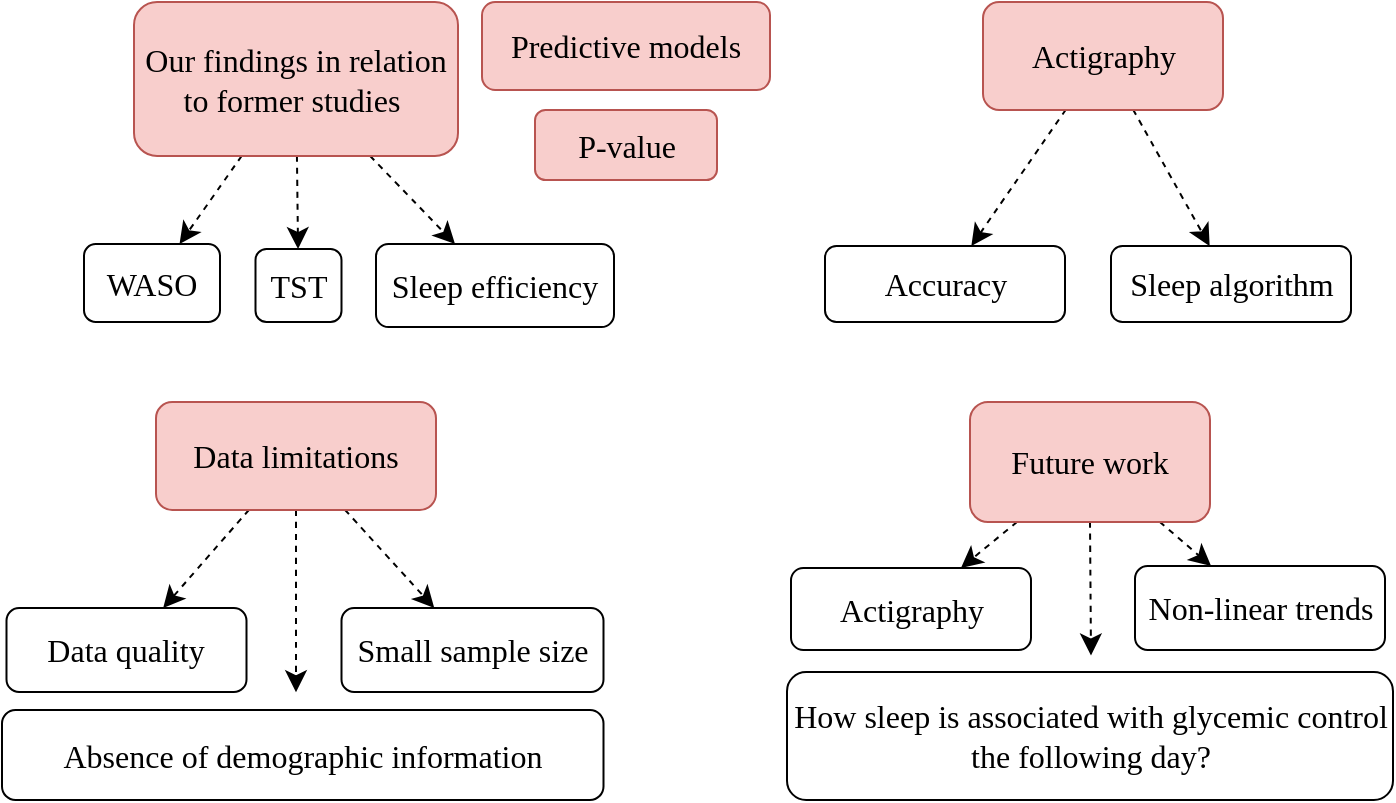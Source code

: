 <mxfile version="22.1.11" type="github" pages="2">
  <diagram name="Side-1" id="QgZ3mO8IjjAFcuNQ8Tus">
    <mxGraphModel dx="1687" dy="1347" grid="0" gridSize="10" guides="1" tooltips="1" connect="1" arrows="1" fold="1" page="0" pageScale="1" pageWidth="827" pageHeight="1169" math="0" shadow="0">
      <root>
        <mxCell id="0" />
        <mxCell id="1" parent="0" />
        <mxCell id="4bFlqd4fvtefUUmcUjgp-6" value="" style="edgeStyle=none;curved=1;rounded=0;orthogonalLoop=1;jettySize=auto;html=1;fontSize=12;startSize=8;endSize=8;dashed=1;fontFamily=Times New Roman;" edge="1" parent="1" source="4bFlqd4fvtefUUmcUjgp-1" target="4bFlqd4fvtefUUmcUjgp-5">
          <mxGeometry relative="1" as="geometry" />
        </mxCell>
        <mxCell id="4bFlqd4fvtefUUmcUjgp-8" value="" style="edgeStyle=none;curved=1;rounded=0;orthogonalLoop=1;jettySize=auto;html=1;fontSize=12;startSize=8;endSize=8;dashed=1;fontFamily=Times New Roman;" edge="1" parent="1" source="4bFlqd4fvtefUUmcUjgp-1" target="4bFlqd4fvtefUUmcUjgp-7">
          <mxGeometry relative="1" as="geometry" />
        </mxCell>
        <mxCell id="4bFlqd4fvtefUUmcUjgp-11" value="" style="edgeStyle=none;curved=1;rounded=0;orthogonalLoop=1;jettySize=auto;html=1;fontSize=12;startSize=8;endSize=8;dashed=1;fontFamily=Times New Roman;" edge="1" parent="1" source="4bFlqd4fvtefUUmcUjgp-1" target="4bFlqd4fvtefUUmcUjgp-10">
          <mxGeometry relative="1" as="geometry" />
        </mxCell>
        <mxCell id="4bFlqd4fvtefUUmcUjgp-1" value="Our findings in relation to former studies&amp;nbsp;" style="rounded=1;whiteSpace=wrap;html=1;fontSize=16;fontFamily=Times New Roman;fillColor=#f8cecc;strokeColor=#b85450;" vertex="1" parent="1">
          <mxGeometry x="-162" y="-181" width="162" height="77" as="geometry" />
        </mxCell>
        <mxCell id="4bFlqd4fvtefUUmcUjgp-2" value="P-value" style="rounded=1;whiteSpace=wrap;html=1;fontSize=16;fontFamily=Times New Roman;fillColor=#f8cecc;strokeColor=#b85450;" vertex="1" parent="1">
          <mxGeometry x="38.5" y="-127" width="91" height="35" as="geometry" />
        </mxCell>
        <mxCell id="4bFlqd4fvtefUUmcUjgp-3" value="Predictive models" style="rounded=1;whiteSpace=wrap;html=1;fontSize=16;fontFamily=Times New Roman;fillColor=#f8cecc;strokeColor=#b85450;" vertex="1" parent="1">
          <mxGeometry x="12" y="-181" width="144" height="44" as="geometry" />
        </mxCell>
        <mxCell id="4bFlqd4fvtefUUmcUjgp-16" value="" style="edgeStyle=none;curved=1;rounded=0;orthogonalLoop=1;jettySize=auto;html=1;fontSize=12;startSize=8;endSize=8;dashed=1;fontFamily=Times New Roman;" edge="1" parent="1" source="4bFlqd4fvtefUUmcUjgp-4" target="4bFlqd4fvtefUUmcUjgp-15">
          <mxGeometry relative="1" as="geometry" />
        </mxCell>
        <mxCell id="4bFlqd4fvtefUUmcUjgp-23" value="" style="edgeStyle=none;curved=1;rounded=0;orthogonalLoop=1;jettySize=auto;html=1;fontSize=12;startSize=8;endSize=8;dashed=1;fontFamily=Times New Roman;" edge="1" parent="1" source="4bFlqd4fvtefUUmcUjgp-4" target="4bFlqd4fvtefUUmcUjgp-22">
          <mxGeometry relative="1" as="geometry" />
        </mxCell>
        <mxCell id="4bFlqd4fvtefUUmcUjgp-48" style="edgeStyle=none;curved=1;rounded=0;orthogonalLoop=1;jettySize=auto;html=1;exitX=0.5;exitY=1;exitDx=0;exitDy=0;fontSize=12;startSize=8;endSize=8;dashed=1;" edge="1" parent="1" source="4bFlqd4fvtefUUmcUjgp-4">
          <mxGeometry relative="1" as="geometry">
            <mxPoint x="-81" y="164.083" as="targetPoint" />
          </mxGeometry>
        </mxCell>
        <mxCell id="4bFlqd4fvtefUUmcUjgp-4" value="Data limitations" style="rounded=1;whiteSpace=wrap;html=1;fontSize=16;fontFamily=Times New Roman;fillColor=#f8cecc;strokeColor=#b85450;" vertex="1" parent="1">
          <mxGeometry x="-151" y="19" width="140" height="54" as="geometry" />
        </mxCell>
        <mxCell id="4bFlqd4fvtefUUmcUjgp-5" value="WASO" style="whiteSpace=wrap;html=1;fontSize=16;rounded=1;fontFamily=Times New Roman;" vertex="1" parent="1">
          <mxGeometry x="-187" y="-60" width="68" height="39" as="geometry" />
        </mxCell>
        <mxCell id="4bFlqd4fvtefUUmcUjgp-7" value="Sleep efficiency" style="whiteSpace=wrap;html=1;fontSize=16;rounded=1;fontFamily=Times New Roman;" vertex="1" parent="1">
          <mxGeometry x="-41" y="-60" width="119" height="41.5" as="geometry" />
        </mxCell>
        <mxCell id="4bFlqd4fvtefUUmcUjgp-10" value="TST" style="whiteSpace=wrap;html=1;fontSize=16;rounded=1;fontFamily=Times New Roman;" vertex="1" parent="1">
          <mxGeometry x="-101.25" y="-57.5" width="43" height="36.5" as="geometry" />
        </mxCell>
        <mxCell id="4bFlqd4fvtefUUmcUjgp-13" value="Absence of demographic information" style="whiteSpace=wrap;html=1;fontSize=16;rounded=1;fontFamily=Times New Roman;" vertex="1" parent="1">
          <mxGeometry x="-228" y="173" width="300.75" height="45" as="geometry" />
        </mxCell>
        <mxCell id="4bFlqd4fvtefUUmcUjgp-15" value="Small sample size" style="whiteSpace=wrap;html=1;fontSize=16;rounded=1;fontFamily=Times New Roman;" vertex="1" parent="1">
          <mxGeometry x="-58.25" y="122" width="131" height="42" as="geometry" />
        </mxCell>
        <mxCell id="4bFlqd4fvtefUUmcUjgp-22" value="Data quality" style="whiteSpace=wrap;html=1;fontSize=16;rounded=1;fontFamily=Times New Roman;" vertex="1" parent="1">
          <mxGeometry x="-225.75" y="122" width="120" height="42" as="geometry" />
        </mxCell>
        <mxCell id="4bFlqd4fvtefUUmcUjgp-28" value="" style="edgeStyle=none;curved=1;rounded=0;orthogonalLoop=1;jettySize=auto;html=1;fontSize=12;startSize=8;endSize=8;dashed=1;fontFamily=Times New Roman;" edge="1" parent="1" source="4bFlqd4fvtefUUmcUjgp-25" target="4bFlqd4fvtefUUmcUjgp-27">
          <mxGeometry relative="1" as="geometry" />
        </mxCell>
        <mxCell id="4bFlqd4fvtefUUmcUjgp-30" value="" style="edgeStyle=none;curved=1;rounded=0;orthogonalLoop=1;jettySize=auto;html=1;fontSize=12;startSize=8;endSize=8;dashed=1;fontFamily=Times New Roman;" edge="1" parent="1" source="4bFlqd4fvtefUUmcUjgp-25" target="4bFlqd4fvtefUUmcUjgp-29">
          <mxGeometry relative="1" as="geometry" />
        </mxCell>
        <mxCell id="4bFlqd4fvtefUUmcUjgp-25" value="Actigraphy" style="rounded=1;whiteSpace=wrap;html=1;fontSize=16;fontFamily=Times New Roman;fillColor=#f8cecc;strokeColor=#b85450;" vertex="1" parent="1">
          <mxGeometry x="262.5" y="-181" width="120" height="54" as="geometry" />
        </mxCell>
        <mxCell id="4bFlqd4fvtefUUmcUjgp-27" value="Sleep algorithm" style="whiteSpace=wrap;html=1;fontSize=16;rounded=1;fontFamily=Times New Roman;" vertex="1" parent="1">
          <mxGeometry x="326.5" y="-59" width="120" height="38" as="geometry" />
        </mxCell>
        <mxCell id="4bFlqd4fvtefUUmcUjgp-29" value="Accuracy" style="whiteSpace=wrap;html=1;fontSize=16;rounded=1;fontFamily=Times New Roman;" vertex="1" parent="1">
          <mxGeometry x="183.5" y="-59" width="120" height="38" as="geometry" />
        </mxCell>
        <mxCell id="4bFlqd4fvtefUUmcUjgp-34" value="" style="edgeStyle=none;curved=1;rounded=0;orthogonalLoop=1;jettySize=auto;html=1;fontSize=12;startSize=8;endSize=8;dashed=1;fontFamily=Times New Roman;" edge="1" parent="1" source="4bFlqd4fvtefUUmcUjgp-31" target="4bFlqd4fvtefUUmcUjgp-33">
          <mxGeometry relative="1" as="geometry" />
        </mxCell>
        <mxCell id="4bFlqd4fvtefUUmcUjgp-36" value="" style="edgeStyle=none;curved=1;rounded=0;orthogonalLoop=1;jettySize=auto;html=1;fontSize=12;startSize=8;endSize=8;dashed=1;fontFamily=Times New Roman;" edge="1" parent="1" source="4bFlqd4fvtefUUmcUjgp-31" target="4bFlqd4fvtefUUmcUjgp-35">
          <mxGeometry relative="1" as="geometry" />
        </mxCell>
        <mxCell id="4bFlqd4fvtefUUmcUjgp-50" style="edgeStyle=none;curved=1;rounded=0;orthogonalLoop=1;jettySize=auto;html=1;exitX=0.5;exitY=1;exitDx=0;exitDy=0;fontSize=12;startSize=8;endSize=8;dashed=1;" edge="1" parent="1" source="4bFlqd4fvtefUUmcUjgp-31">
          <mxGeometry relative="1" as="geometry">
            <mxPoint x="316.5" y="145.75" as="targetPoint" />
          </mxGeometry>
        </mxCell>
        <mxCell id="4bFlqd4fvtefUUmcUjgp-31" value="Future work" style="rounded=1;whiteSpace=wrap;html=1;fontSize=16;fontFamily=Times New Roman;fillColor=#f8cecc;strokeColor=#b85450;" vertex="1" parent="1">
          <mxGeometry x="256" y="19" width="120" height="60" as="geometry" />
        </mxCell>
        <mxCell id="4bFlqd4fvtefUUmcUjgp-33" value="Actigraphy" style="whiteSpace=wrap;html=1;fontSize=16;rounded=1;fontFamily=Times New Roman;" vertex="1" parent="1">
          <mxGeometry x="166.5" y="102" width="120" height="41" as="geometry" />
        </mxCell>
        <mxCell id="4bFlqd4fvtefUUmcUjgp-35" value="Non-linear trends" style="whiteSpace=wrap;html=1;fontSize=16;rounded=1;fontFamily=Times New Roman;" vertex="1" parent="1">
          <mxGeometry x="338.5" y="101" width="125" height="42" as="geometry" />
        </mxCell>
        <mxCell id="4bFlqd4fvtefUUmcUjgp-38" value="How sleep is associated with glycemic control the following day?" style="whiteSpace=wrap;html=1;fontSize=16;rounded=1;fontFamily=Times New Roman;" vertex="1" parent="1">
          <mxGeometry x="164.5" y="154" width="303" height="64" as="geometry" />
        </mxCell>
      </root>
    </mxGraphModel>
  </diagram>
  <diagram id="TwboodeQULxVIvu2xbG9" name="Side-2">
    <mxGraphModel dx="1172" dy="968" grid="0" gridSize="10" guides="1" tooltips="1" connect="1" arrows="1" fold="1" page="0" pageScale="1" pageWidth="827" pageHeight="1169" math="0" shadow="0">
      <root>
        <mxCell id="0" />
        <mxCell id="1" parent="0" />
        <mxCell id="SNAQe3oiiUktKq3eX7Lm-13" style="edgeStyle=none;curved=1;rounded=0;orthogonalLoop=1;jettySize=auto;html=1;exitX=0.5;exitY=1;exitDx=0;exitDy=0;entryX=0.5;entryY=0;entryDx=0;entryDy=0;fontSize=12;startSize=8;endSize=8;" edge="1" parent="1" source="SNAQe3oiiUktKq3eX7Lm-2" target="SNAQe3oiiUktKq3eX7Lm-9">
          <mxGeometry relative="1" as="geometry" />
        </mxCell>
        <mxCell id="SNAQe3oiiUktKq3eX7Lm-2" value="&lt;b&gt;Validation study&lt;br&gt;&lt;/b&gt;&lt;font style=&quot;font-size: 12px;&quot;&gt;n = 128, age = 6-17&lt;/font&gt;" style="rounded=1;whiteSpace=wrap;html=1;fontSize=16;fontFamily=Times New Roman;fillColor=#ffe6cc;strokeColor=#d79b00;" vertex="1" parent="1">
          <mxGeometry x="164" y="-41" width="146" height="52" as="geometry" />
        </mxCell>
        <mxCell id="SNAQe3oiiUktKq3eX7Lm-11" style="edgeStyle=none;curved=1;rounded=0;orthogonalLoop=1;jettySize=auto;html=1;exitX=0.5;exitY=1;exitDx=0;exitDy=0;entryX=0.5;entryY=0;entryDx=0;entryDy=0;fontSize=12;startSize=8;endSize=8;" edge="1" parent="1" source="SNAQe3oiiUktKq3eX7Lm-3" target="SNAQe3oiiUktKq3eX7Lm-8">
          <mxGeometry relative="1" as="geometry" />
        </mxCell>
        <mxCell id="SNAQe3oiiUktKq3eX7Lm-3" value="&lt;b style=&quot;&quot;&gt;&lt;font style=&quot;font-size: 16px;&quot;&gt;Sleep-1-child&lt;/font&gt;&lt;/b&gt;&lt;br&gt;&lt;span style=&quot;font-size: 12px;&quot;&gt;n = 15, age = 6-17&lt;/span&gt;" style="rounded=1;whiteSpace=wrap;html=1;fontSize=16;fontFamily=Times New Roman;fillColor=#ffe6cc;strokeColor=#d79b00;" vertex="1" parent="1">
          <mxGeometry x="16" y="-41.5" width="130" height="53" as="geometry" />
        </mxCell>
        <mxCell id="SNAQe3oiiUktKq3eX7Lm-6" value="" style="edgeStyle=none;curved=1;rounded=0;orthogonalLoop=1;jettySize=auto;html=1;fontSize=12;startSize=8;endSize=8;" edge="1" parent="1" source="SNAQe3oiiUktKq3eX7Lm-4" target="SNAQe3oiiUktKq3eX7Lm-5">
          <mxGeometry relative="1" as="geometry" />
        </mxCell>
        <mxCell id="SNAQe3oiiUktKq3eX7Lm-4" value="&lt;b&gt;Mind Your Diabetes&lt;br&gt;&lt;/b&gt;&lt;font style=&quot;font-size: 12px;&quot;&gt;n = 10, age = 12-17&lt;/font&gt;" style="rounded=1;whiteSpace=wrap;html=1;fontSize=16;align=center;fontFamily=Times New Roman;fillColor=#ffe6cc;strokeColor=#d79b00;" vertex="1" parent="1">
          <mxGeometry x="-169" y="-41" width="167" height="52" as="geometry" />
        </mxCell>
        <mxCell id="SNAQe3oiiUktKq3eX7Lm-5" value="Session 1" style="whiteSpace=wrap;html=1;fontSize=14;fontFamily=Times New Roman;rounded=1;fillColor=#fff2cc;strokeColor=#d6b656;" vertex="1" parent="1">
          <mxGeometry x="-128.75" y="32" width="86.5" height="24" as="geometry" />
        </mxCell>
        <mxCell id="SNAQe3oiiUktKq3eX7Lm-7" value="Session 2" style="whiteSpace=wrap;html=1;fontSize=14;fontFamily=Times New Roman;rounded=1;fillColor=#f8cecc;strokeColor=#b85450;" vertex="1" parent="1">
          <mxGeometry x="-128.75" y="64" width="86.5" height="24" as="geometry" />
        </mxCell>
        <mxCell id="SNAQe3oiiUktKq3eX7Lm-17" style="edgeStyle=none;curved=1;rounded=0;orthogonalLoop=1;jettySize=auto;html=1;exitX=0.5;exitY=1;exitDx=0;exitDy=0;entryX=0.5;entryY=0;entryDx=0;entryDy=0;fontSize=12;startSize=8;endSize=8;" edge="1" parent="1" source="SNAQe3oiiUktKq3eX7Lm-8" target="SNAQe3oiiUktKq3eX7Lm-14">
          <mxGeometry relative="1" as="geometry" />
        </mxCell>
        <mxCell id="SNAQe3oiiUktKq3eX7Lm-8" value="Session 1" style="whiteSpace=wrap;html=1;fontSize=14;fontFamily=Times New Roman;rounded=1;fillColor=#fff2cc;strokeColor=#d6b656;" vertex="1" parent="1">
          <mxGeometry x="37.75" y="32" width="86.5" height="24" as="geometry" />
        </mxCell>
        <mxCell id="SNAQe3oiiUktKq3eX7Lm-16" style="edgeStyle=orthogonalEdgeStyle;orthogonalLoop=1;jettySize=auto;html=1;exitX=0.5;exitY=1;exitDx=0;exitDy=0;entryX=0.5;entryY=0;entryDx=0;entryDy=0;fontSize=12;startSize=8;endSize=8;rounded=1;" edge="1" parent="1" source="SNAQe3oiiUktKq3eX7Lm-9" target="SNAQe3oiiUktKq3eX7Lm-14">
          <mxGeometry relative="1" as="geometry">
            <Array as="points">
              <mxPoint x="237" y="142" />
              <mxPoint x="81" y="142" />
            </Array>
          </mxGeometry>
        </mxCell>
        <mxCell id="SNAQe3oiiUktKq3eX7Lm-9" value="Session 1" style="whiteSpace=wrap;html=1;fontSize=14;fontFamily=Times New Roman;rounded=1;fillColor=#fff2cc;strokeColor=#d6b656;" vertex="1" parent="1">
          <mxGeometry x="193.75" y="32" width="86.5" height="24" as="geometry" />
        </mxCell>
        <mxCell id="SNAQe3oiiUktKq3eX7Lm-15" style="edgeStyle=orthogonalEdgeStyle;orthogonalLoop=1;jettySize=auto;html=1;exitX=0.5;exitY=1;exitDx=0;exitDy=0;entryX=0.5;entryY=0;entryDx=0;entryDy=0;fontSize=12;startSize=8;endSize=8;" edge="1" parent="1" source="SNAQe3oiiUktKq3eX7Lm-10" target="SNAQe3oiiUktKq3eX7Lm-14">
          <mxGeometry relative="1" as="geometry" />
        </mxCell>
        <mxCell id="SNAQe3oiiUktKq3eX7Lm-10" value="Session 3" style="whiteSpace=wrap;html=1;fontSize=14;fontFamily=Times New Roman;rounded=1;fillColor=#e1d5e7;strokeColor=#9673a6;" vertex="1" parent="1">
          <mxGeometry x="-128.75" y="96" width="86.5" height="24" as="geometry" />
        </mxCell>
        <mxCell id="SNAQe3oiiUktKq3eX7Lm-14" value="&lt;b&gt;Our study&lt;/b&gt;&lt;br&gt;&lt;font style=&quot;font-size: 14px;&quot;&gt;CGM, actigraphy &amp;amp; sleep diary&amp;nbsp;&lt;br&gt;&lt;br&gt;n = 23, age = 6-17&lt;br&gt;&lt;/font&gt;" style="rounded=1;whiteSpace=wrap;html=1;fontSize=16;fontFamily=Times New Roman;fillColor=#dae8fc;strokeColor=#6c8ebf;" vertex="1" parent="1">
          <mxGeometry x="-17.25" y="164" width="196.5" height="100" as="geometry" />
        </mxCell>
        <mxCell id="SNAQe3oiiUktKq3eX7Lm-18" value="n = 12" style="text;html=1;strokeColor=none;fillColor=none;align=center;verticalAlign=middle;whiteSpace=wrap;rounded=0;fontSize=14;fontFamily=Times New Roman;fontStyle=2" vertex="1" parent="1">
          <mxGeometry x="81" y="75" width="60" height="30" as="geometry" />
        </mxCell>
        <mxCell id="SNAQe3oiiUktKq3eX7Lm-19" value="n = 6" style="text;html=1;strokeColor=none;fillColor=none;align=center;verticalAlign=middle;whiteSpace=wrap;rounded=0;fontSize=14;fontFamily=Times New Roman;fontStyle=2" vertex="1" parent="1">
          <mxGeometry x="-89" y="141" width="60" height="30" as="geometry" />
        </mxCell>
        <mxCell id="SNAQe3oiiUktKq3eX7Lm-20" value="n = 5" style="text;html=1;strokeColor=none;fillColor=none;align=center;verticalAlign=middle;whiteSpace=wrap;rounded=0;fontSize=14;fontFamily=Times New Roman;fontStyle=2" vertex="1" parent="1">
          <mxGeometry x="179.25" y="141" width="60" height="30" as="geometry" />
        </mxCell>
      </root>
    </mxGraphModel>
  </diagram>
</mxfile>
